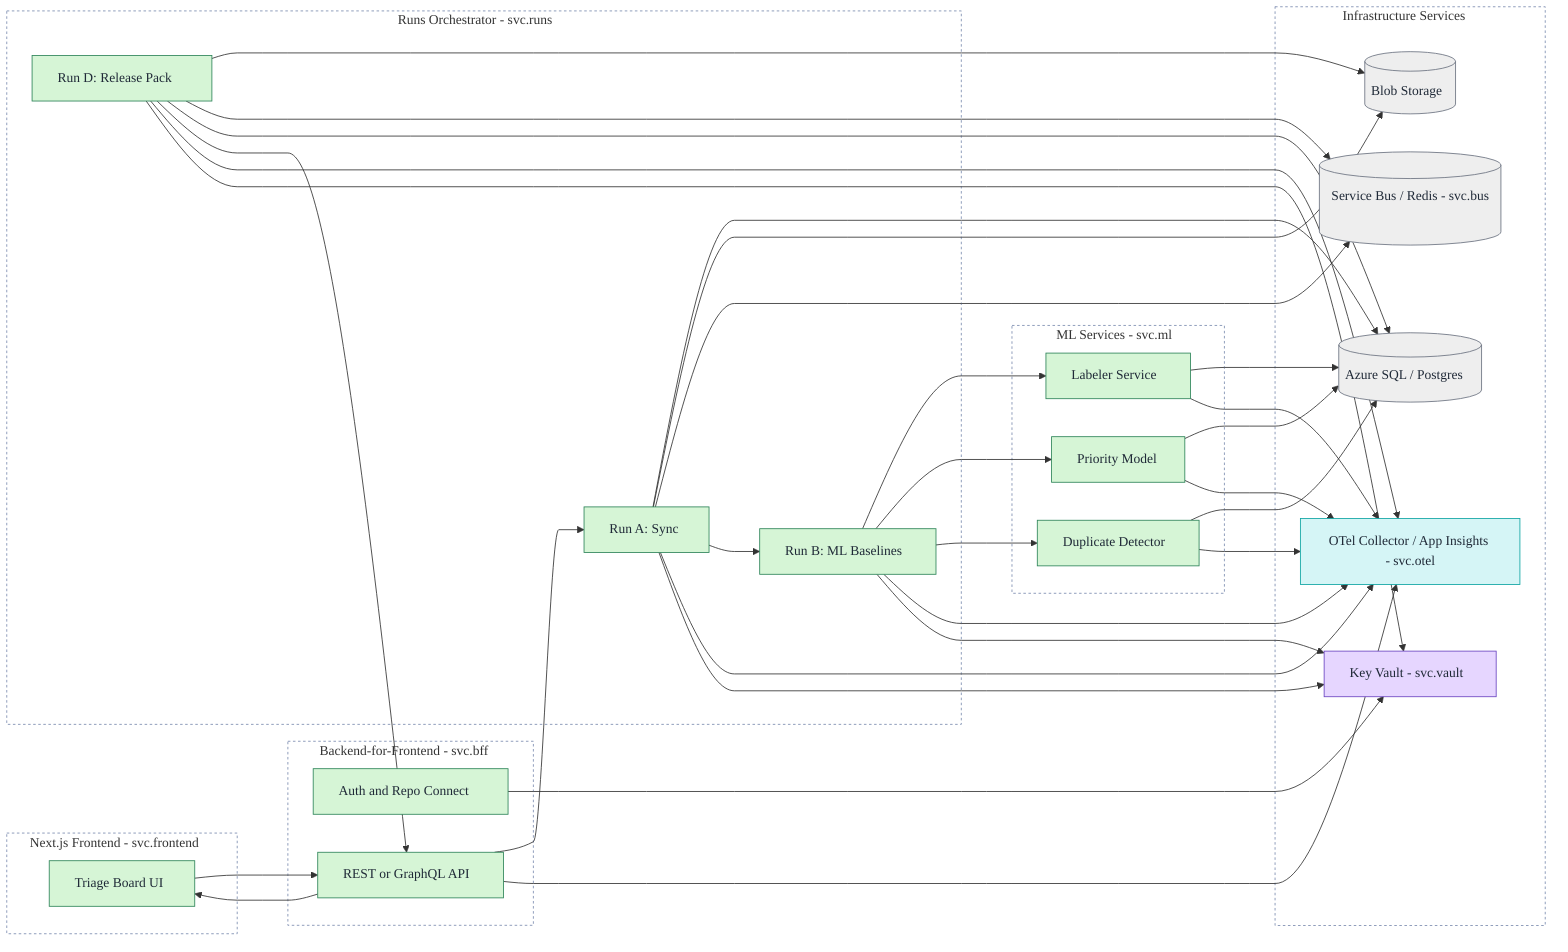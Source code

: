 %%{init: {
  "securityLevel": "loose",
  "flowchart": { "curve": "monotoneX", "nodeSpacing": 45, "rankSpacing": 60 },
  "themeVariables": { "fontFamily": "Inter, Roboto, Arial, sans-serif" }
}}%%
flowchart LR

%% Legend styles
classDef service  fill:#d6f5d6,stroke:#2f855a,color:#1f2937
classDef security fill:#e6d6ff,stroke:#6b46c1,color:#1f2937
classDef observ   fill:#d5f5f6,stroke:#0ea5a3,color:#1f2937
classDef data     fill:#eeeeee,stroke:#6b7280,color:#1f2937

%% Containers (left->right order)
subgraph FrontendBox["Next.js Frontend - svc.frontend"]
  direction TB
  FEUI["Triage Board UI"]:::service
end

subgraph BFFBox["Backend-for-Frontend - svc.bff"]
  direction TB
  Auth["Auth and Repo Connect"]:::service
  API["REST or GraphQL API"]:::service
end

subgraph RunsBox["Runs Orchestrator - svc.runs"]
  direction TB
  RunA["Run A: Sync"]:::service
  RunB["Run B: ML Baselines"]:::service
  RunD["Run D: Release Pack"]:::service
end

subgraph MLBox["ML Services - svc.ml"]
  direction TB
  Labeler["Labeler Service"]:::service
  Priority["Priority Model"]:::service
  Duplicates["Duplicate Detector"]:::service
end

subgraph Infra["Infrastructure Services"]
  direction TB
  SQL[(Azure SQL / Postgres)]:::data
  Blob[(Blob Storage)]:::data
  Bus[(Service Bus / Redis - svc.bus)]:::data
  OTel["OTel Collector / App Insights - svc.otel"]:::observ
  KeyVault["Key Vault - svc.vault"]:::security
end

%% Subgraph chrome
style FrontendBox fill:transparent,stroke:#7c8db0,stroke-width:1px,stroke-dasharray:3 3
style BFFBox     fill:transparent,stroke:#7c8db0,stroke-width:1px,stroke-dasharray:3 3
style RunsBox    fill:transparent,stroke:#7c8db0,stroke-width:1px,stroke-dasharray:3 3
style MLBox      fill:transparent,stroke:#7c8db0,stroke-width:1px,stroke-dasharray:3 3
style Infra      fill:transparent,stroke:#7c8db0,stroke-width:1px,stroke-dasharray:3 3

%% Flows
FEUI --> API
API  --> RunA

RunA --> SQL
RunA --> Blob
RunA --> Bus
RunA --> RunB

RunB --> Labeler
RunB --> Priority
RunB --> Duplicates
Labeler --> SQL
Priority --> SQL
Duplicates --> SQL

RunD --> Blob
RunD --> Bus
RunD --> SQL
RunD --> API

API  --> FEUI

%% Observability
API       --> OTel
RunA      --> OTel
RunB      --> OTel
RunD      --> OTel
Labeler   --> OTel
Priority  --> OTel
Duplicates --> OTel

%% Secrets
Auth --> KeyVault
RunA --> KeyVault
RunB --> KeyVault
RunD --> KeyVault


%% Clickable links (replace ORG/REPO/BRANCH)
click FEUI "https://github.com/ORG/REPO/tree/BRANCH/apps/frontend"
click API "https://github.com/ORG/REPO/tree/BRANCH/apps/bff"
click RunA "https://github.com/ORG/REPO/tree/BRANCH/apps/runs"
click RunB "https://github.com/ORG/REPO/tree/BRANCH/apps/runs"
click RunD "https://github.com/ORG/REPO/tree/BRANCH/apps/runs"
click Labeler "https://github.com/ORG/REPO/tree/BRANCH/apps/ml"
click Priority "https://github.com/ORG/REPO/tree/BRANCH/apps/ml"
click Duplicates "https://github.com/ORG/REPO/tree/BRANCH/apps/ml"